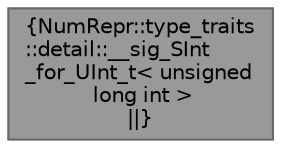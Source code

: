 digraph "NumRepr::type_traits::detail::__sig_SInt_for_UInt_t&lt; unsigned long int &gt;"
{
 // INTERACTIVE_SVG=YES
 // LATEX_PDF_SIZE
  bgcolor="transparent";
  edge [fontname=Helvetica,fontsize=10,labelfontname=Helvetica,labelfontsize=10];
  node [fontname=Helvetica,fontsize=10,shape=box,height=0.2,width=0.4];
  Node1 [label="{NumRepr::type_traits\l::detail::__sig_SInt\l_for_UInt_t\< unsigned\l long int \>\n||}",height=0.2,width=0.4,color="gray40", fillcolor="grey60", style="filled", fontcolor="black",tooltip=" "];
}

